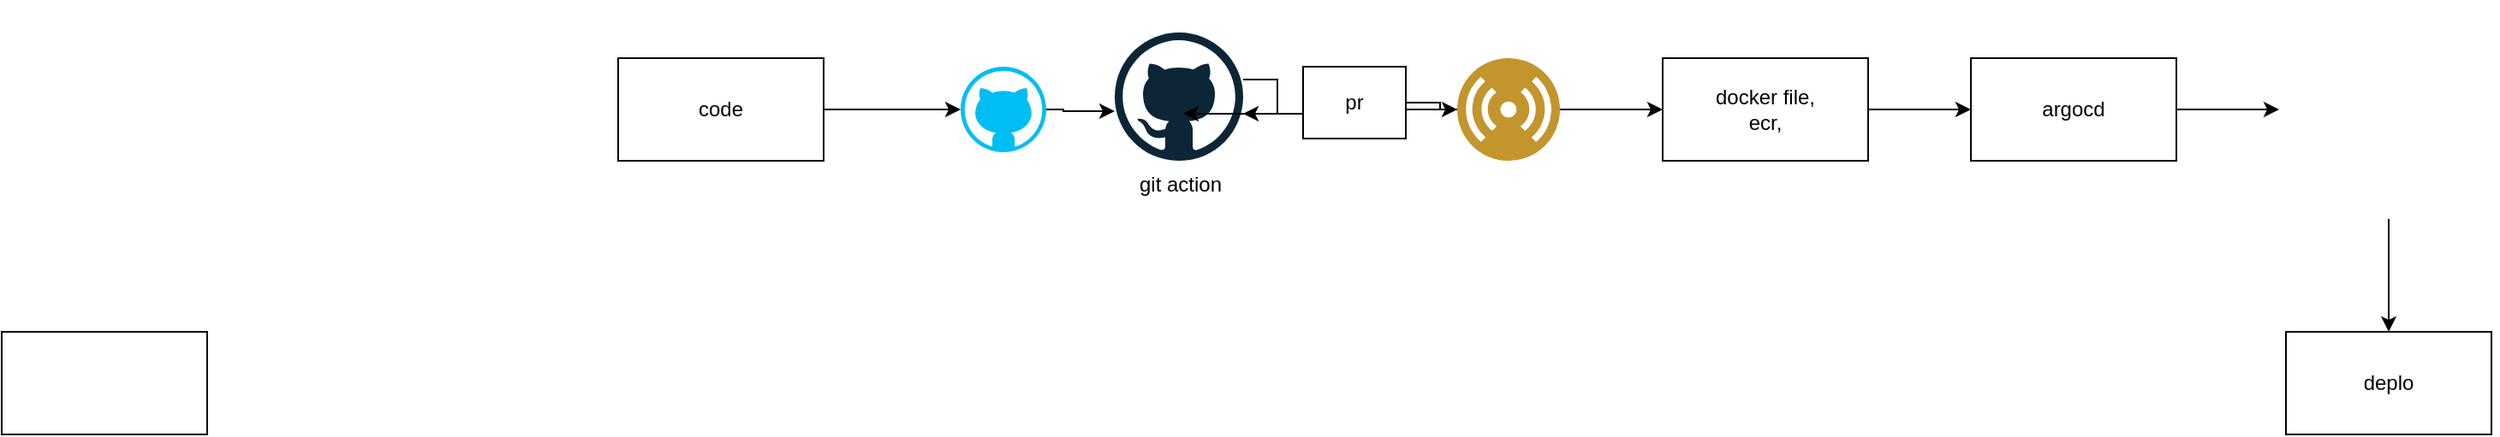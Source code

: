 <mxfile version="26.0.16">
  <diagram name="Page-1" id="gaZN7S7cV6VWOL-OE62O">
    <mxGraphModel dx="2140" dy="522" grid="1" gridSize="10" guides="1" tooltips="1" connect="1" arrows="1" fold="1" page="1" pageScale="1" pageWidth="850" pageHeight="1100" math="0" shadow="0">
      <root>
        <mxCell id="0" />
        <mxCell id="1" parent="0" />
        <mxCell id="nydZAEuLb7kF1NuegCbR-1" value="" style="rounded=0;whiteSpace=wrap;html=1;" vertex="1" parent="1">
          <mxGeometry x="-710" y="220" width="120" height="60" as="geometry" />
        </mxCell>
        <mxCell id="nydZAEuLb7kF1NuegCbR-3" value="deplo" style="rounded=0;whiteSpace=wrap;html=1;" vertex="1" parent="1">
          <mxGeometry x="624" y="220" width="120" height="60" as="geometry" />
        </mxCell>
        <mxCell id="nydZAEuLb7kF1NuegCbR-12" style="edgeStyle=orthogonalEdgeStyle;rounded=0;orthogonalLoop=1;jettySize=auto;html=1;" edge="1" parent="1" source="nydZAEuLb7kF1NuegCbR-5" target="nydZAEuLb7kF1NuegCbR-15">
          <mxGeometry relative="1" as="geometry">
            <mxPoint x="-80" y="90" as="targetPoint" />
            <Array as="points">
              <mxPoint x="-90" y="90" />
              <mxPoint x="-90" y="91" />
            </Array>
          </mxGeometry>
        </mxCell>
        <mxCell id="nydZAEuLb7kF1NuegCbR-4" value="code" style="rounded=0;whiteSpace=wrap;html=1;" vertex="1" parent="1">
          <mxGeometry x="-350" y="60" width="120" height="60" as="geometry" />
        </mxCell>
        <mxCell id="nydZAEuLb7kF1NuegCbR-21" value="" style="edgeStyle=orthogonalEdgeStyle;rounded=0;orthogonalLoop=1;jettySize=auto;html=1;" edge="1" parent="1" source="nydZAEuLb7kF1NuegCbR-7" target="nydZAEuLb7kF1NuegCbR-3">
          <mxGeometry relative="1" as="geometry" />
        </mxCell>
        <mxCell id="nydZAEuLb7kF1NuegCbR-7" value="" style="shape=image;html=1;verticalAlign=top;verticalLabelPosition=bottom;labelBackgroundColor=#ffffff;imageAspect=0;aspect=fixed;image=https://cdn3.iconfinder.com/data/icons/travelling-icon-set/800/helm-128.png" vertex="1" parent="1">
          <mxGeometry x="620" y="26" width="128" height="128" as="geometry" />
        </mxCell>
        <mxCell id="nydZAEuLb7kF1NuegCbR-13" value="" style="edgeStyle=orthogonalEdgeStyle;rounded=0;orthogonalLoop=1;jettySize=auto;html=1;" edge="1" parent="1" source="nydZAEuLb7kF1NuegCbR-4" target="nydZAEuLb7kF1NuegCbR-5">
          <mxGeometry relative="1" as="geometry">
            <mxPoint x="-80" y="90" as="targetPoint" />
            <mxPoint x="-230" y="90" as="sourcePoint" />
          </mxGeometry>
        </mxCell>
        <mxCell id="nydZAEuLb7kF1NuegCbR-5" value="" style="verticalLabelPosition=bottom;html=1;verticalAlign=top;align=center;strokeColor=none;fillColor=#00BEF2;shape=mxgraph.azure.github_code;pointerEvents=1;" vertex="1" parent="1">
          <mxGeometry x="-150" y="65" width="50" height="50" as="geometry" />
        </mxCell>
        <mxCell id="nydZAEuLb7kF1NuegCbR-15" value="git action&lt;div&gt;&lt;br&gt;&lt;/div&gt;" style="dashed=0;outlineConnect=0;html=1;align=center;labelPosition=center;verticalLabelPosition=bottom;verticalAlign=top;shape=mxgraph.weblogos.github" vertex="1" parent="1">
          <mxGeometry x="-60" y="45" width="75" height="75" as="geometry" />
        </mxCell>
        <mxCell id="nydZAEuLb7kF1NuegCbR-16" style="edgeStyle=orthogonalEdgeStyle;rounded=0;orthogonalLoop=1;jettySize=auto;html=1;entryX=0.533;entryY=0.633;entryDx=0;entryDy=0;entryPerimeter=0;" edge="1" parent="1" source="nydZAEuLb7kF1NuegCbR-14" target="nydZAEuLb7kF1NuegCbR-15">
          <mxGeometry relative="1" as="geometry" />
        </mxCell>
        <mxCell id="nydZAEuLb7kF1NuegCbR-19" style="edgeStyle=orthogonalEdgeStyle;rounded=0;orthogonalLoop=1;jettySize=auto;html=1;entryX=0;entryY=0.5;entryDx=0;entryDy=0;" edge="1" parent="1" source="nydZAEuLb7kF1NuegCbR-14" target="nydZAEuLb7kF1NuegCbR-18">
          <mxGeometry relative="1" as="geometry" />
        </mxCell>
        <mxCell id="nydZAEuLb7kF1NuegCbR-17" value="pr" style="rounded=0;whiteSpace=wrap;html=1;" vertex="1" parent="1">
          <mxGeometry x="50" y="65" width="60" height="42" as="geometry" />
        </mxCell>
        <mxCell id="nydZAEuLb7kF1NuegCbR-23" style="edgeStyle=orthogonalEdgeStyle;rounded=0;orthogonalLoop=1;jettySize=auto;html=1;entryX=0;entryY=0.5;entryDx=0;entryDy=0;" edge="1" parent="1" source="nydZAEuLb7kF1NuegCbR-18" target="nydZAEuLb7kF1NuegCbR-20">
          <mxGeometry relative="1" as="geometry" />
        </mxCell>
        <mxCell id="nydZAEuLb7kF1NuegCbR-18" value="docker file,&lt;div&gt;ecr,&lt;/div&gt;" style="rounded=0;whiteSpace=wrap;html=1;" vertex="1" parent="1">
          <mxGeometry x="260" y="60" width="120" height="60" as="geometry" />
        </mxCell>
        <mxCell id="nydZAEuLb7kF1NuegCbR-22" style="edgeStyle=orthogonalEdgeStyle;rounded=0;orthogonalLoop=1;jettySize=auto;html=1;entryX=0;entryY=0.5;entryDx=0;entryDy=0;" edge="1" parent="1" source="nydZAEuLb7kF1NuegCbR-20" target="nydZAEuLb7kF1NuegCbR-7">
          <mxGeometry relative="1" as="geometry" />
        </mxCell>
        <mxCell id="nydZAEuLb7kF1NuegCbR-20" value="argocd" style="rounded=0;whiteSpace=wrap;html=1;" vertex="1" parent="1">
          <mxGeometry x="440" y="60" width="120" height="60" as="geometry" />
        </mxCell>
        <mxCell id="nydZAEuLb7kF1NuegCbR-24" value="" style="edgeStyle=orthogonalEdgeStyle;rounded=0;orthogonalLoop=1;jettySize=auto;html=1;entryX=0;entryY=0.5;entryDx=0;entryDy=0;" edge="1" parent="1" source="nydZAEuLb7kF1NuegCbR-17" target="nydZAEuLb7kF1NuegCbR-14">
          <mxGeometry relative="1" as="geometry">
            <mxPoint x="90" y="90" as="sourcePoint" />
            <mxPoint x="260" y="90" as="targetPoint" />
          </mxGeometry>
        </mxCell>
        <mxCell id="nydZAEuLb7kF1NuegCbR-14" value="" style="image;aspect=fixed;perimeter=ellipsePerimeter;html=1;align=center;shadow=0;dashed=0;fontColor=#4277BB;labelBackgroundColor=default;fontSize=12;spacingTop=3;image=img/lib/ibm/users/sensor.svg;" vertex="1" parent="1">
          <mxGeometry x="140" y="60" width="60" height="60" as="geometry" />
        </mxCell>
        <mxCell id="nydZAEuLb7kF1NuegCbR-25" style="edgeStyle=orthogonalEdgeStyle;rounded=0;orthogonalLoop=1;jettySize=auto;html=1;" edge="1" parent="1" source="nydZAEuLb7kF1NuegCbR-15" target="nydZAEuLb7kF1NuegCbR-15">
          <mxGeometry relative="1" as="geometry" />
        </mxCell>
      </root>
    </mxGraphModel>
  </diagram>
</mxfile>
